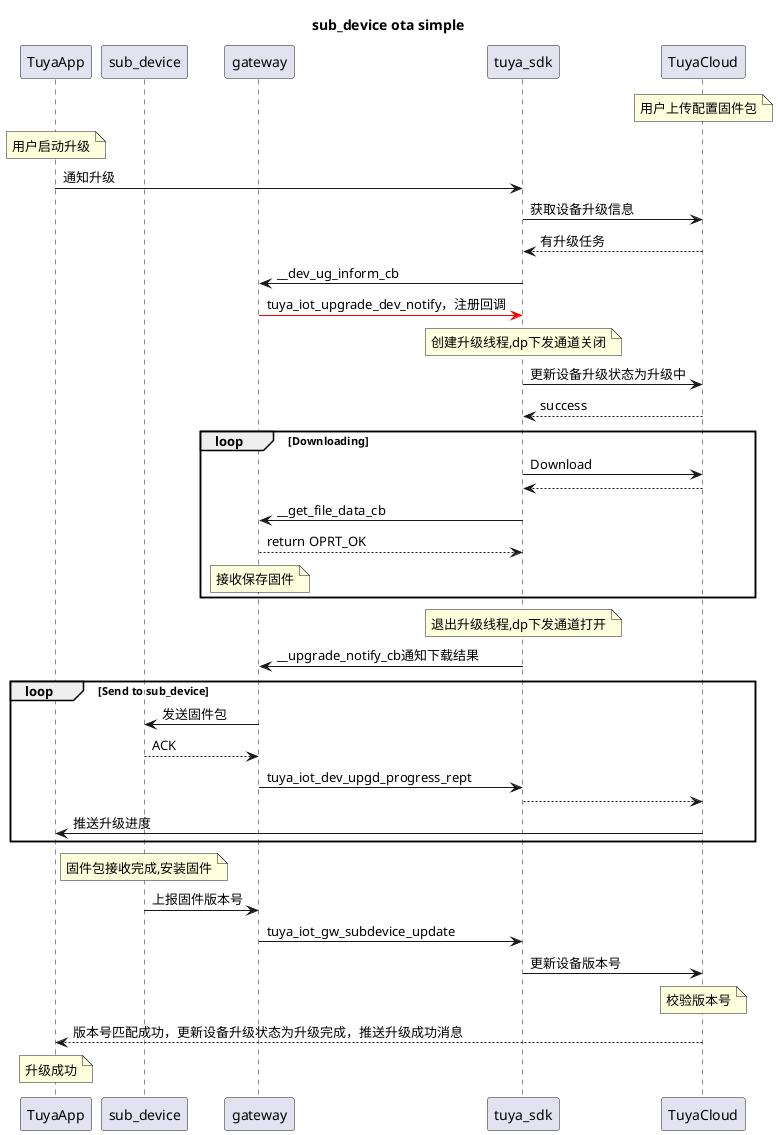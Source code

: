 ```uml
@startuml
@startuml
title sub_device ota simple

participant TuyaApp
participant sub_device
participant gateway
participant tuya_sdk
participant TuyaCloud

Note over TuyaCloud:用户上传配置固件包
Note over TuyaApp:用户启动升级
TuyaApp->tuya_sdk:通知升级
tuya_sdk->TuyaCloud:获取设备升级信息
TuyaCloud-->tuya_sdk:有升级任务
tuya_sdk->gateway:__dev_ug_inform_cb
gateway-[#FF0000]>tuya_sdk: tuya_iot_upgrade_dev_notify，注册回调
Note over tuya_sdk:创建升级线程,dp下发通道关闭
tuya_sdk->TuyaCloud:更新设备升级状态为升级中
TuyaCloud-->tuya_sdk:success
loop Downloading
tuya_sdk->TuyaCloud:Download
TuyaCloud-->tuya_sdk:
tuya_sdk->gateway:__get_file_data_cb
gateway-->tuya_sdk:return OPRT_OK
Note over gateway:接收保存固件
end
Note over tuya_sdk:退出升级线程,dp下发通道打开
tuya_sdk->gateway:__upgrade_notify_cb通知下载结果
loop Send to sub_device
gateway->sub_device:发送固件包
sub_device-->gateway:ACK
gateway->tuya_sdk:tuya_iot_dev_upgd_progress_rept
tuya_sdk-->TuyaCloud:
TuyaCloud->TuyaApp:推送升级进度
end
Note over sub_device:固件包接收完成,安装固件
sub_device->gateway:上报固件版本号
gateway->tuya_sdk:tuya_iot_gw_subdevice_update
tuya_sdk->TuyaCloud:更新设备版本号
Note over TuyaCloud:校验版本号
TuyaCloud-->TuyaApp:版本号匹配成功，更新设备升级状态为升级完成，推送升级成功消息
Note over TuyaApp:升级成功
@enduml
```